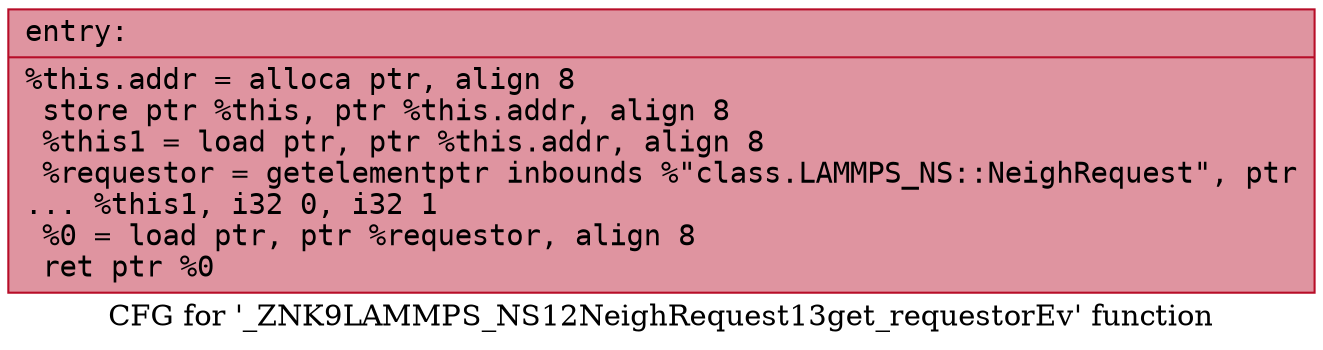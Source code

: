 digraph "CFG for '_ZNK9LAMMPS_NS12NeighRequest13get_requestorEv' function" {
	label="CFG for '_ZNK9LAMMPS_NS12NeighRequest13get_requestorEv' function";

	Node0x55975a6f21e0 [shape=record,color="#b70d28ff", style=filled, fillcolor="#b70d2870" fontname="Courier",label="{entry:\l|  %this.addr = alloca ptr, align 8\l  store ptr %this, ptr %this.addr, align 8\l  %this1 = load ptr, ptr %this.addr, align 8\l  %requestor = getelementptr inbounds %\"class.LAMMPS_NS::NeighRequest\", ptr\l... %this1, i32 0, i32 1\l  %0 = load ptr, ptr %requestor, align 8\l  ret ptr %0\l}"];
}
